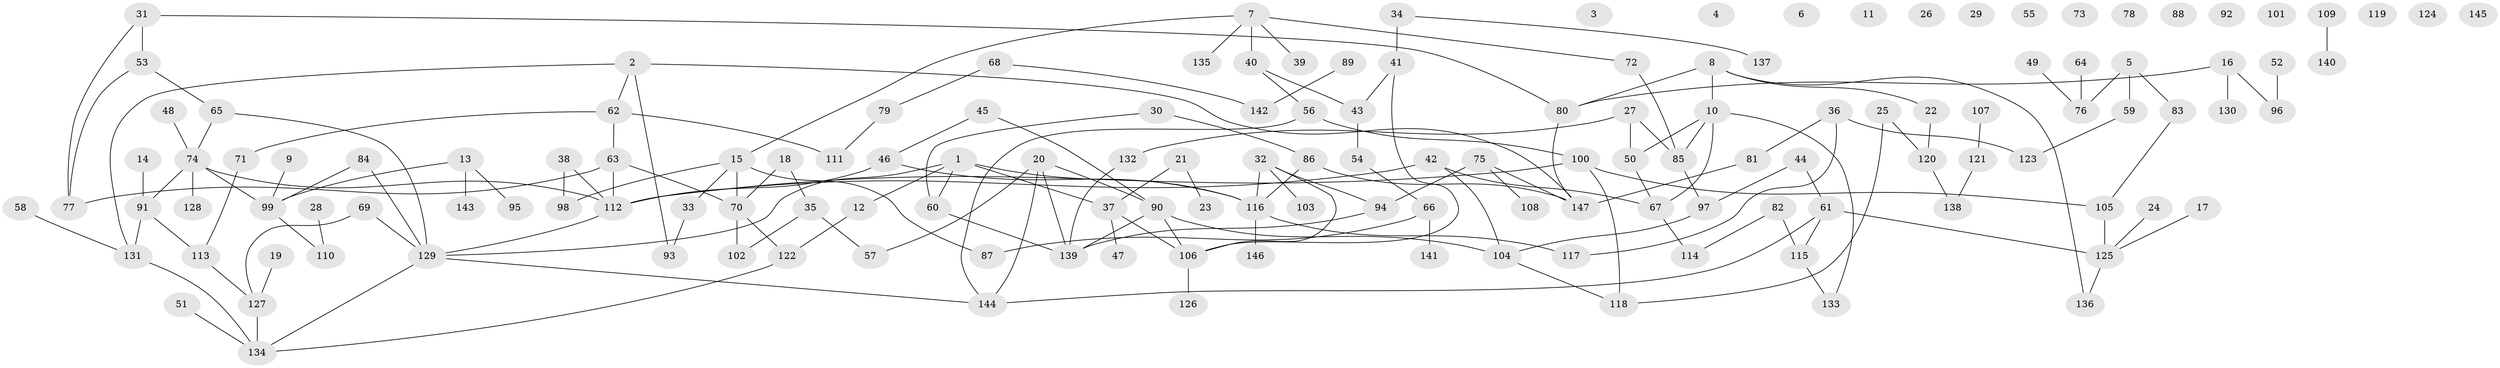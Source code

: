 // Generated by graph-tools (version 1.1) at 2025/25/03/09/25 03:25:20]
// undirected, 147 vertices, 176 edges
graph export_dot {
graph [start="1"]
  node [color=gray90,style=filled];
  1;
  2;
  3;
  4;
  5;
  6;
  7;
  8;
  9;
  10;
  11;
  12;
  13;
  14;
  15;
  16;
  17;
  18;
  19;
  20;
  21;
  22;
  23;
  24;
  25;
  26;
  27;
  28;
  29;
  30;
  31;
  32;
  33;
  34;
  35;
  36;
  37;
  38;
  39;
  40;
  41;
  42;
  43;
  44;
  45;
  46;
  47;
  48;
  49;
  50;
  51;
  52;
  53;
  54;
  55;
  56;
  57;
  58;
  59;
  60;
  61;
  62;
  63;
  64;
  65;
  66;
  67;
  68;
  69;
  70;
  71;
  72;
  73;
  74;
  75;
  76;
  77;
  78;
  79;
  80;
  81;
  82;
  83;
  84;
  85;
  86;
  87;
  88;
  89;
  90;
  91;
  92;
  93;
  94;
  95;
  96;
  97;
  98;
  99;
  100;
  101;
  102;
  103;
  104;
  105;
  106;
  107;
  108;
  109;
  110;
  111;
  112;
  113;
  114;
  115;
  116;
  117;
  118;
  119;
  120;
  121;
  122;
  123;
  124;
  125;
  126;
  127;
  128;
  129;
  130;
  131;
  132;
  133;
  134;
  135;
  136;
  137;
  138;
  139;
  140;
  141;
  142;
  143;
  144;
  145;
  146;
  147;
  1 -- 12;
  1 -- 37;
  1 -- 60;
  1 -- 116;
  1 -- 129;
  2 -- 62;
  2 -- 93;
  2 -- 131;
  2 -- 147;
  5 -- 59;
  5 -- 76;
  5 -- 83;
  7 -- 15;
  7 -- 39;
  7 -- 40;
  7 -- 72;
  7 -- 135;
  8 -- 10;
  8 -- 22;
  8 -- 80;
  8 -- 136;
  9 -- 99;
  10 -- 50;
  10 -- 67;
  10 -- 85;
  10 -- 133;
  12 -- 122;
  13 -- 95;
  13 -- 99;
  13 -- 143;
  14 -- 91;
  15 -- 33;
  15 -- 70;
  15 -- 87;
  15 -- 98;
  16 -- 80;
  16 -- 96;
  16 -- 130;
  17 -- 125;
  18 -- 35;
  18 -- 70;
  19 -- 127;
  20 -- 57;
  20 -- 90;
  20 -- 139;
  20 -- 144;
  21 -- 23;
  21 -- 37;
  22 -- 120;
  24 -- 125;
  25 -- 118;
  25 -- 120;
  27 -- 50;
  27 -- 85;
  27 -- 132;
  28 -- 110;
  30 -- 60;
  30 -- 86;
  31 -- 53;
  31 -- 77;
  31 -- 80;
  32 -- 94;
  32 -- 103;
  32 -- 106;
  32 -- 116;
  33 -- 93;
  34 -- 41;
  34 -- 137;
  35 -- 57;
  35 -- 102;
  36 -- 81;
  36 -- 117;
  36 -- 123;
  37 -- 47;
  37 -- 106;
  38 -- 98;
  38 -- 112;
  40 -- 43;
  40 -- 56;
  41 -- 43;
  41 -- 106;
  42 -- 67;
  42 -- 104;
  42 -- 112;
  43 -- 54;
  44 -- 61;
  44 -- 97;
  45 -- 46;
  45 -- 90;
  46 -- 112;
  46 -- 116;
  48 -- 74;
  49 -- 76;
  50 -- 67;
  51 -- 134;
  52 -- 96;
  53 -- 65;
  53 -- 77;
  54 -- 66;
  56 -- 100;
  56 -- 144;
  58 -- 131;
  59 -- 123;
  60 -- 139;
  61 -- 115;
  61 -- 125;
  61 -- 144;
  62 -- 63;
  62 -- 71;
  62 -- 111;
  63 -- 70;
  63 -- 77;
  63 -- 112;
  64 -- 76;
  65 -- 74;
  65 -- 129;
  66 -- 87;
  66 -- 141;
  67 -- 114;
  68 -- 79;
  68 -- 142;
  69 -- 127;
  69 -- 129;
  70 -- 102;
  70 -- 122;
  71 -- 113;
  72 -- 85;
  74 -- 91;
  74 -- 99;
  74 -- 112;
  74 -- 128;
  75 -- 94;
  75 -- 108;
  75 -- 147;
  79 -- 111;
  80 -- 147;
  81 -- 147;
  82 -- 114;
  82 -- 115;
  83 -- 105;
  84 -- 99;
  84 -- 129;
  85 -- 97;
  86 -- 116;
  86 -- 147;
  89 -- 142;
  90 -- 104;
  90 -- 106;
  90 -- 139;
  91 -- 113;
  91 -- 131;
  94 -- 139;
  97 -- 104;
  99 -- 110;
  100 -- 105;
  100 -- 112;
  100 -- 118;
  104 -- 118;
  105 -- 125;
  106 -- 126;
  107 -- 121;
  109 -- 140;
  112 -- 129;
  113 -- 127;
  115 -- 133;
  116 -- 117;
  116 -- 146;
  120 -- 138;
  121 -- 138;
  122 -- 134;
  125 -- 136;
  127 -- 134;
  129 -- 134;
  129 -- 144;
  131 -- 134;
  132 -- 139;
}
